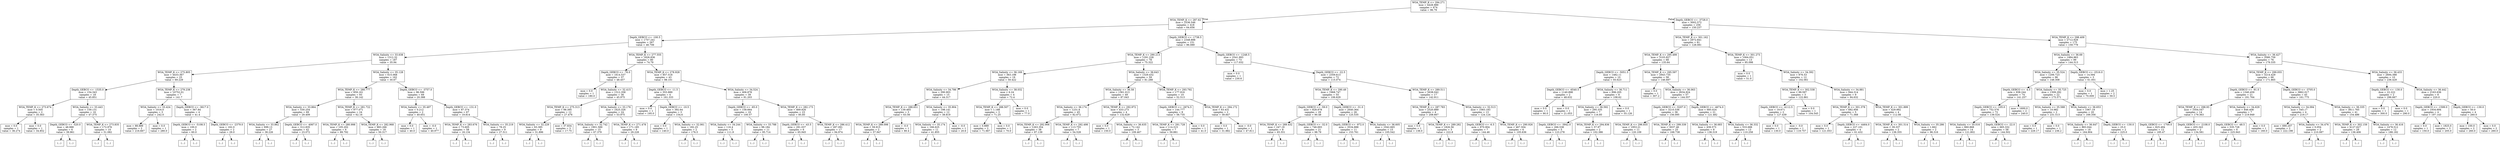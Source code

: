 digraph Tree {
node [shape=box] ;
0 [label="WOA_TEMP_K <= 294.271\nmse = 4428.989\nsamples = 674\nvalue = 96.79"] ;
1 [label="WOA_TEMP_K <= 287.62\nmse = 2536.546\nsamples = 418\nvalue = 64.656"] ;
0 -> 1 [labeldistance=2.5, labelangle=45, headlabel="True"] ;
2 [label="Depth_GEBCO <= -100.5\nmse = 1757.241\nsamples = 267\nvalue = 46.706"] ;
1 -> 2 ;
3 [label="WOA_Salinity <= 33.638\nmse = 1312.32\nsamples = 187\nvalue = 35.94"] ;
2 -> 3 ;
4 [label="WOA_TEMP_K <= 275.805\nmse = 4433.367\nsamples = 25\nvalue = 69.229"] ;
3 -> 4 ;
5 [label="Depth_GEBCO <= -1535.0\nmse = 154.343\nsamples = 18\nvalue = 45.851"] ;
4 -> 5 ;
6 [label="WOA_TEMP_K <= 273.674\nmse = 0.505\nsamples = 2\nvalue = 35.563"] ;
5 -> 6 ;
7 [label="mse = 0.0\nsamples = 1\nvalue = 36.274"] ;
6 -> 7 ;
8 [label="mse = 0.0\nsamples = 1\nvalue = 34.852"] ;
6 -> 8 ;
9 [label="WOA_Salinity <= 33.443\nmse = 159.131\nsamples = 16\nvalue = 47.375"] ;
5 -> 9 ;
10 [label="Depth_GEBCO <= -520.0\nmse = 48.988\nsamples = 6\nvalue = 39.961"] ;
9 -> 10 ;
11 [label="(...)"] ;
10 -> 11 ;
14 [label="(...)"] ;
10 -> 14 ;
17 [label="WOA_TEMP_K <= 273.835\nmse = 172.976\nsamples = 10\nvalue = 51.082"] ;
9 -> 17 ;
18 [label="(...)"] ;
17 -> 18 ;
25 [label="(...)"] ;
17 -> 25 ;
28 [label="WOA_TEMP_K <= 279.238\nmse = 10752.01\nsamples = 7\nvalue = 141.7"] ;
4 -> 28 ;
29 [label="WOA_Salinity <= 33.424\nmse = 1016.0\nsamples = 3\nvalue = 242.0"] ;
28 -> 29 ;
30 [label="mse = 88.889\nsamples = 2\nvalue = 216.667"] ;
29 -> 30 ;
31 [label="mse = 0.0\nsamples = 1\nvalue = 280.0"] ;
29 -> 31 ;
32 [label="Depth_GEBCO <= -3617.0\nmse = 367.84\nsamples = 4\nvalue = 41.4"] ;
28 -> 32 ;
33 [label="Depth_GEBCO <= -5108.5\nmse = 100.0\nsamples = 2\nvalue = 60.0"] ;
32 -> 33 ;
34 [label="(...)"] ;
33 -> 34 ;
35 [label="(...)"] ;
33 -> 35 ;
36 [label="Depth_GEBCO <= -2379.0\nmse = 162.0\nsamples = 2\nvalue = 29.0"] ;
32 -> 36 ;
37 [label="(...)"] ;
36 -> 37 ;
38 [label="(...)"] ;
36 -> 38 ;
39 [label="WOA_Salinity <= 35.128\nmse = 615.068\nsamples = 162\nvalue = 30.67"] ;
3 -> 39 ;
40 [label="WOA_TEMP_K <= 280.777\nmse = 859.161\nsamples = 93\nvalue = 38.142"] ;
39 -> 40 ;
41 [label="WOA_Salinity <= 33.864\nmse = 530.254\nsamples = 69\nvalue = 29.409"] ;
40 -> 41 ;
42 [label="WOA_Salinity <= 33.862\nmse = 699.13\nsamples = 27\nvalue = 38.226"] ;
41 -> 42 ;
43 [label="(...)"] ;
42 -> 43 ;
94 [label="(...)"] ;
42 -> 94 ;
95 [label="Depth_GEBCO <= -4067.0\nmse = 312.835\nsamples = 42\nvalue = 23.072"] ;
41 -> 95 ;
96 [label="(...)"] ;
95 -> 96 ;
117 [label="(...)"] ;
95 -> 117 ;
174 [label="WOA_TEMP_K <= 281.722\nmse = 977.071\nsamples = 24\nvalue = 62.16"] ;
40 -> 174 ;
175 [label="WOA_TEMP_K <= 280.998\nmse = 105.202\nsamples = 6\nvalue = 89.792"] ;
174 -> 175 ;
176 [label="(...)"] ;
175 -> 176 ;
179 [label="(...)"] ;
175 -> 179 ;
186 [label="WOA_TEMP_K <= 282.968\nmse = 883.266\nsamples = 18\nvalue = 50.317"] ;
174 -> 186 ;
187 [label="(...)"] ;
186 -> 187 ;
192 [label="(...)"] ;
186 -> 192 ;
219 [label="Depth_GEBCO <= -3757.0\nmse = 96.596\nsamples = 69\nvalue = 20.388"] ;
39 -> 219 ;
220 [label="WOA_Salinity <= 35.497\nmse = 0.212\nsamples = 2\nvalue = 40.651"] ;
219 -> 220 ;
221 [label="mse = 0.0\nsamples = 1\nvalue = 40.0"] ;
220 -> 221 ;
222 [label="mse = -0.0\nsamples = 1\nvalue = 40.977"] ;
220 -> 222 ;
223 [label="Depth_GEBCO <= -131.0\nmse = 87.374\nsamples = 67\nvalue = 19.814"] ;
219 -> 223 ;
224 [label="WOA_TEMP_K <= 283.676\nmse = 73.605\nsamples = 58\nvalue = 18.134"] ;
223 -> 224 ;
225 [label="(...)"] ;
224 -> 225 ;
264 [label="(...)"] ;
224 -> 264 ;
287 [label="WOA_Salinity <= 35.219\nmse = 78.25\nsamples = 9\nvalue = 27.511"] ;
223 -> 287 ;
288 [label="(...)"] ;
287 -> 288 ;
289 [label="(...)"] ;
287 -> 289 ;
298 [label="WOA_TEMP_K <= 277.555\nmse = 1826.836\nsamples = 80\nvalue = 74.79"] ;
2 -> 298 ;
299 [label="Depth_GEBCO <= -76.0\nmse = 1614.537\nsamples = 37\nvalue = 48.457"] ;
298 -> 299 ;
300 [label="mse = 0.0\nsamples = 1\nvalue = 180.0"] ;
299 -> 300 ;
301 [label="WOA_Salinity <= 32.415\nmse = 1312.358\nsamples = 36\nvalue = 45.975"] ;
299 -> 301 ;
302 [label="WOA_TEMP_K <= 275.313\nmse = 98.395\nsamples = 12\nvalue = 27.476"] ;
301 -> 302 ;
303 [label="WOA_Salinity <= 32.229\nmse = 63.385\nsamples = 9\nvalue = 31.896"] ;
302 -> 303 ;
304 [label="(...)"] ;
303 -> 304 ;
305 [label="(...)"] ;
303 -> 305 ;
306 [label="mse = 37.834\nsamples = 3\nvalue = 17.75"] ;
302 -> 306 ;
307 [label="WOA_Salinity <= 33.176\nmse = 1625.326\nsamples = 24\nvalue = 53.975"] ;
301 -> 307 ;
308 [label="WOA_Salinity <= 32.742\nmse = 1901.589\nsamples = 15\nvalue = 67.379"] ;
307 -> 308 ;
309 [label="(...)"] ;
308 -> 309 ;
310 [label="(...)"] ;
308 -> 310 ;
313 [label="WOA_TEMP_K <= 271.478\nmse = 171.185\nsamples = 9\nvalue = 29.228"] ;
307 -> 313 ;
314 [label="(...)"] ;
313 -> 314 ;
315 [label="(...)"] ;
313 -> 315 ;
328 [label="WOA_TEMP_K <= 278.928\nmse = 857.518\nsamples = 43\nvalue = 98.101"] ;
298 -> 328 ;
329 [label="Depth_GEBCO <= -11.5\nmse = 553.889\nsamples = 4\nvalue = 161.333"] ;
328 -> 329 ;
330 [label="mse = 0.0\nsamples = 1\nvalue = 195.0"] ;
329 -> 330 ;
331 [label="Depth_GEBCO <= -10.5\nmse = 392.64\nsamples = 3\nvalue = 154.6"] ;
329 -> 331 ;
332 [label="mse = 0.0\nsamples = 1\nvalue = 140.0"] ;
331 -> 332 ;
333 [label="WOA_Salinity <= 32.061\nmse = 182.25\nsamples = 2\nvalue = 176.5"] ;
331 -> 333 ;
334 [label="(...)"] ;
333 -> 334 ;
335 [label="(...)"] ;
333 -> 335 ;
336 [label="WOA_Salinity <= 34.524\nmse = 406.878\nsamples = 39\nvalue = 91.203"] ;
328 -> 336 ;
337 [label="Depth_GEBCO <= -65.0\nmse = 158.664\nsamples = 16\nvalue = 100.57"] ;
336 -> 337 ;
338 [label="WOA_Salinity <= 34.244\nmse = 116.4\nsamples = 5\nvalue = 111.9"] ;
337 -> 338 ;
339 [label="(...)"] ;
338 -> 339 ;
342 [label="(...)"] ;
338 -> 342 ;
347 [label="WOA_Salinity <= 33.788\nmse = 98.184\nsamples = 11\nvalue = 95.714"] ;
337 -> 347 ;
348 [label="(...)"] ;
347 -> 348 ;
351 [label="(...)"] ;
347 -> 351 ;
368 [label="WOA_TEMP_K <= 282.173\nmse = 469.926\nsamples = 23\nvalue = 85.85"] ;
336 -> 368 ;
369 [label="Depth_GEBCO <= -43.5\nmse = 291.037\nsamples = 6\nvalue = 65.945"] ;
368 -> 369 ;
370 [label="(...)"] ;
369 -> 370 ;
379 [label="(...)"] ;
369 -> 379 ;
380 [label="WOA_TEMP_K <= 286.412\nmse = 287.091\nsamples = 17\nvalue = 94.974"] ;
368 -> 380 ;
381 [label="(...)"] ;
380 -> 381 ;
392 [label="(...)"] ;
380 -> 392 ;
395 [label="Depth_GEBCO <= -1738.5\nmse = 2348.898\nsamples = 151\nvalue = 96.089"] ;
1 -> 395 ;
396 [label="WOA_TEMP_K <= 290.213\nmse = 1291.228\nsamples = 78\nvalue = 75.322"] ;
395 -> 396 ;
397 [label="WOA_Salinity <= 36.169\nmse = 363.198\nsamples = 19\nvalue = 50.422"] ;
396 -> 397 ;
398 [label="WOA_Salinity <= 34.786\nmse = 290.903\nsamples = 15\nvalue = 44.317"] ;
397 -> 398 ;
399 [label="WOA_TEMP_K <= 288.651\nmse = 139.465\nsamples = 3\nvalue = 63.56"] ;
398 -> 399 ;
400 [label="WOA_TEMP_K <= 288.098\nmse = 59.915\nsamples = 2\nvalue = 57.947"] ;
399 -> 400 ;
401 [label="(...)"] ;
400 -> 401 ;
402 [label="(...)"] ;
400 -> 402 ;
403 [label="mse = -0.0\nsamples = 1\nvalue = 80.4"] ;
399 -> 403 ;
404 [label="WOA_Salinity <= 35.904\nmse = 198.141\nsamples = 12\nvalue = 38.819"] ;
398 -> 404 ;
405 [label="WOA_Salinity <= 35.174\nmse = 166.625\nsamples = 11\nvalue = 41.855"] ;
404 -> 405 ;
406 [label="(...)"] ;
405 -> 406 ;
407 [label="(...)"] ;
405 -> 407 ;
426 [label="mse = -0.0\nsamples = 1\nvalue = 20.6"] ;
404 -> 426 ;
427 [label="WOA_Salinity <= 38.032\nmse = 6.24\nsamples = 4\nvalue = 72.4"] ;
397 -> 427 ;
428 [label="WOA_TEMP_K <= 288.507\nmse = 1.188\nsamples = 3\nvalue = 71.25"] ;
427 -> 428 ;
429 [label="mse = 0.889\nsamples = 2\nvalue = 71.667"] ;
428 -> 429 ;
430 [label="mse = 0.0\nsamples = 1\nvalue = 70.0"] ;
428 -> 430 ;
431 [label="mse = 0.0\nsamples = 1\nvalue = 77.0"] ;
427 -> 431 ;
432 [label="WOA_Salinity <= 36.643\nmse = 1329.432\nsamples = 59\nvalue = 81.288"] ;
396 -> 432 ;
433 [label="WOA_Salinity <= 36.58\nmse = 1361.013\nsamples = 49\nvalue = 87.043"] ;
432 -> 433 ;
434 [label="WOA_Salinity <= 36.174\nmse = 1231.6\nsamples = 45\nvalue = 82.672"] ;
433 -> 434 ;
435 [label="WOA_TEMP_K <= 292.906\nmse = 1263.354\nsamples = 38\nvalue = 87.139"] ;
434 -> 435 ;
436 [label="(...)"] ;
435 -> 436 ;
475 [label="(...)"] ;
435 -> 475 ;
498 [label="WOA_TEMP_K <= 292.498\nmse = 113.755\nsamples = 7\nvalue = 54.528"] ;
434 -> 498 ;
499 [label="(...)"] ;
498 -> 499 ;
504 [label="(...)"] ;
498 -> 504 ;
511 [label="WOA_TEMP_K <= 292.972\nmse = 433.273\nsamples = 4\nvalue = 132.629"] ;
433 -> 511 ;
512 [label="mse = 0.0\nsamples = 1\nvalue = 150.0"] ;
511 -> 512 ;
513 [label="WOA_Salinity <= 36.635\nmse = 72.142\nsamples = 3\nvalue = 109.467"] ;
511 -> 513 ;
514 [label="(...)"] ;
513 -> 514 ;
515 [label="(...)"] ;
513 -> 515 ;
516 [label="WOA_TEMP_K <= 293.792\nmse = 177.916\nsamples = 10\nvalue = 52.513"] ;
432 -> 516 ;
517 [label="Depth_GEBCO <= -2674.5\nmse = 144.777\nsamples = 8\nvalue = 56.735"] ;
516 -> 517 ;
518 [label="WOA_TEMP_K <= 291.728\nmse = 114.315\nsamples = 7\nvalue = 59.881"] ;
517 -> 518 ;
519 [label="(...)"] ;
518 -> 519 ;
520 [label="(...)"] ;
518 -> 520 ;
527 [label="mse = 0.0\nsamples = 1\nvalue = 41.0"] ;
517 -> 527 ;
528 [label="WOA_TEMP_K <= 294.172\nmse = 63.431\nsamples = 2\nvalue = 39.847"] ;
516 -> 528 ;
529 [label="mse = 0.0\nsamples = 1\nvalue = 31.882"] ;
528 -> 529 ;
530 [label="mse = -0.0\nsamples = 1\nvalue = 47.811"] ;
528 -> 530 ;
531 [label="Depth_GEBCO <= -1248.5\nmse = 2541.993\nsamples = 73\nvalue = 117.032"] ;
395 -> 531 ;
532 [label="mse = 0.0\nsamples = 1\nvalue = 230.6"] ;
531 -> 532 ;
533 [label="Depth_GEBCO <= -22.5\nmse = 2359.613\nsamples = 72\nvalue = 115.074"] ;
531 -> 533 ;
534 [label="WOA_TEMP_K <= 290.49\nmse = 1968.747\nsamples = 55\nvalue = 106.629"] ;
533 -> 534 ;
535 [label="Depth_GEBCO <= -59.0\nmse = 828.978\nsamples = 29\nvalue = 90.48"] ;
534 -> 535 ;
536 [label="WOA_TEMP_K <= 289.432\nmse = 247.19\nsamples = 8\nvalue = 65.551"] ;
535 -> 536 ;
537 [label="(...)"] ;
536 -> 537 ;
540 [label="(...)"] ;
536 -> 540 ;
549 [label="Depth_GEBCO <= -32.0\nmse = 746.693\nsamples = 21\nvalue = 98.79"] ;
535 -> 549 ;
550 [label="(...)"] ;
549 -> 550 ;
571 [label="(...)"] ;
549 -> 571 ;
586 [label="Depth_GEBCO <= -31.0\nmse = 2640.364\nsamples = 26\nvalue = 125.535"] ;
534 -> 586 ;
587 [label="Depth_GEBCO <= -972.0\nmse = 3534.888\nsamples = 11\nvalue = 153.761"] ;
586 -> 587 ;
588 [label="(...)"] ;
587 -> 588 ;
589 [label="(...)"] ;
587 -> 589 ;
606 [label="WOA_Salinity <= 36.605\nmse = 1042.665\nsamples = 15\nvalue = 105.542"] ;
586 -> 606 ;
607 [label="(...)"] ;
606 -> 607 ;
616 [label="(...)"] ;
606 -> 616 ;
621 [label="WOA_TEMP_K <= 289.511\nmse = 2638.042\nsamples = 17\nvalue = 142.911"] ;
533 -> 621 ;
622 [label="WOA_TEMP_K <= 287.783\nmse = 2520.889\nsamples = 4\nvalue = 208.667"] ;
621 -> 622 ;
623 [label="mse = 0.0\nsamples = 1\nvalue = 138.0"] ;
622 -> 623 ;
624 [label="WOA_TEMP_K <= 289.282\nmse = 1826.56\nsamples = 3\nvalue = 222.8"] ;
622 -> 624 ;
625 [label="(...)"] ;
624 -> 625 ;
628 [label="(...)"] ;
624 -> 628 ;
629 [label="WOA_Salinity <= 32.513\nmse = 1083.183\nsamples = 13\nvalue = 124.124"] ;
621 -> 629 ;
630 [label="Depth_GEBCO <= -6.5\nmse = 970.904\nsamples = 7\nvalue = 144.46"] ;
629 -> 630 ;
631 [label="(...)"] ;
630 -> 631 ;
640 [label="(...)"] ;
630 -> 640 ;
643 [label="WOA_TEMP_K <= 290.926\nmse = 467.504\nsamples = 6\nvalue = 105.636"] ;
629 -> 643 ;
644 [label="(...)"] ;
643 -> 644 ;
647 [label="(...)"] ;
643 -> 647 ;
654 [label="Depth_GEBCO <= -3728.0\nmse = 3002.572\nsamples = 256\nvalue = 150.237"] ;
0 -> 654 [labeldistance=2.5, labelangle=-45, headlabel="False"] ;
655 [label="WOA_TEMP_K <= 301.162\nmse = 2972.841\nsamples = 81\nvalue = 128.081"] ;
654 -> 655 ;
656 [label="WOA_TEMP_K <= 295.499\nmse = 3103.827\nsamples = 68\nvalue = 135.64"] ;
655 -> 656 ;
657 [label="Depth_GEBCO <= -5051.5\nmse = 1482.11\nsamples = 10\nvalue = 93.623"] ;
656 -> 657 ;
658 [label="Depth_GEBCO <= -6540.5\nmse = 1140.898\nsamples = 2\nvalue = 48.632"] ;
657 -> 658 ;
659 [label="mse = 0.0\nsamples = 1\nvalue = 90.0"] ;
658 -> 659 ;
660 [label="mse = 0.0\nsamples = 1\nvalue = 21.053"] ;
658 -> 660 ;
661 [label="WOA_Salinity <= 36.711\nmse = 696.205\nsamples = 8\nvalue = 108.62"] ;
657 -> 661 ;
662 [label="WOA_Salinity <= 36.592\nmse = 295.335\nsamples = 7\nvalue = 116.85"] ;
661 -> 662 ;
663 [label="Depth_GEBCO <= -3942.0\nmse = 266.538\nsamples = 5\nvalue = 123.278"] ;
662 -> 663 ;
664 [label="(...)"] ;
663 -> 664 ;
669 [label="(...)"] ;
663 -> 669 ;
672 [label="WOA_TEMP_K <= 294.836\nmse = 57.97\nsamples = 2\nvalue = 102.386"] ;
662 -> 672 ;
673 [label="(...)"] ;
672 -> 673 ;
674 [label="(...)"] ;
672 -> 674 ;
675 [label="mse = 0.0\nsamples = 1\nvalue = 55.126"] ;
661 -> 675 ;
676 [label="WOA_TEMP_K <= 295.597\nmse = 2943.735\nsamples = 58\nvalue = 146.697"] ;
656 -> 676 ;
677 [label="mse = 0.0\nsamples = 1\nvalue = 307.2"] ;
676 -> 677 ;
678 [label="WOA_Salinity <= 36.063\nmse = 2634.924\nsamples = 57\nvalue = 144.557"] ;
676 -> 678 ;
679 [label="Depth_GEBCO <= -5207.0\nmse = 3210.536\nsamples = 36\nvalue = 156.095"] ;
678 -> 679 ;
680 [label="WOA_TEMP_K <= 296.835\nmse = 1953.21\nsamples = 11\nvalue = 120.109"] ;
679 -> 680 ;
681 [label="(...)"] ;
680 -> 681 ;
684 [label="(...)"] ;
680 -> 684 ;
701 [label="WOA_TEMP_K <= 299.339\nmse = 3037.46\nsamples = 25\nvalue = 168.738"] ;
679 -> 701 ;
702 [label="(...)"] ;
701 -> 702 ;
733 [label="(...)"] ;
701 -> 733 ;
746 [label="Depth_GEBCO <= -4674.0\nmse = 685.024\nsamples = 21\nvalue = 121.482"] ;
678 -> 746 ;
747 [label="WOA_Salinity <= 36.683\nmse = 439.573\nsamples = 8\nvalue = 138.319"] ;
746 -> 747 ;
748 [label="(...)"] ;
747 -> 748 ;
755 [label="(...)"] ;
747 -> 755 ;
762 [label="WOA_Salinity <= 36.332\nmse = 533.688\nsamples = 13\nvalue = 110.258"] ;
746 -> 762 ;
763 [label="(...)"] ;
762 -> 763 ;
766 [label="(...)"] ;
762 -> 766 ;
785 [label="WOA_TEMP_K <= 301.273\nmse = 1064.051\nsamples = 13\nvalue = 95.098"] ;
655 -> 785 ;
786 [label="mse = 0.0\nsamples = 1\nvalue = 51.0"] ;
785 -> 786 ;
787 [label="WOA_Salinity <= 34.392\nmse = 876.53\nsamples = 12\nvalue = 102.061"] ;
785 -> 787 ;
788 [label="WOA_TEMP_K <= 302.538\nmse = 99.597\nsamples = 3\nvalue = 122.861"] ;
787 -> 788 ;
789 [label="Depth_GEBCO <= -4112.5\nmse = 19.671\nsamples = 2\nvalue = 127.439"] ;
788 -> 789 ;
790 [label="mse = 0.0\nsamples = 1\nvalue = 130.0"] ;
789 -> 790 ;
791 [label="mse = -0.0\nsamples = 1\nvalue = 119.757"] ;
789 -> 791 ;
792 [label="mse = 0.0\nsamples = 1\nvalue = 104.545"] ;
788 -> 792 ;
793 [label="WOA_Salinity <= 34.881\nmse = 944.314\nsamples = 9\nvalue = 94.632"] ;
787 -> 793 ;
794 [label="WOA_TEMP_K <= 301.378\nmse = 682.956\nsamples = 5\nvalue = 71.368"] ;
793 -> 794 ;
795 [label="mse = 0.0\nsamples = 1\nvalue = 121.053"] ;
794 -> 795 ;
796 [label="Depth_GEBCO <= -4464.0\nmse = 227.101\nsamples = 4\nvalue = 61.432"] ;
794 -> 796 ;
797 [label="(...)"] ;
796 -> 797 ;
800 [label="(...)"] ;
796 -> 800 ;
803 [label="WOA_TEMP_K <= 301.899\nmse = 429.992\nsamples = 4\nvalue = 112.08"] ;
793 -> 803 ;
804 [label="WOA_TEMP_K <= 301.514\nmse = 39.337\nsamples = 2\nvalue = 138.355"] ;
803 -> 804 ;
805 [label="(...)"] ;
804 -> 805 ;
806 [label="(...)"] ;
804 -> 806 ;
807 [label="WOA_Salinity <= 35.286\nmse = 1.662\nsamples = 2\nvalue = 96.316"] ;
803 -> 807 ;
808 [label="(...)"] ;
807 -> 808 ;
809 [label="(...)"] ;
807 -> 809 ;
810 [label="WOA_TEMP_K <= 298.409\nmse = 2712.929\nsamples = 175\nvalue = 159.779"] ;
654 -> 810 ;
811 [label="WOA_Salinity <= 36.69\nmse = 1484.963\nsamples = 99\nvalue = 144.313"] ;
810 -> 811 ;
812 [label="WOA_Salinity <= 35.524\nmse = 1206.723\nsamples = 96\nvalue = 148.308"] ;
811 -> 812 ;
813 [label="Depth_GEBCO <= -4.5\nmse = 938.244\nsamples = 74\nvalue = 141.257"] ;
812 -> 813 ;
814 [label="Depth_GEBCO <= -105.0\nmse = 752.576\nsamples = 72\nvalue = 139.524"] ;
813 -> 814 ;
815 [label="WOA_Salinity <= 35.016\nmse = 660.868\nsamples = 14\nvalue = 121.802"] ;
814 -> 815 ;
816 [label="(...)"] ;
815 -> 816 ;
829 [label="(...)"] ;
815 -> 829 ;
838 [label="Depth_GEBCO <= -22.0\nmse = 665.332\nsamples = 58\nvalue = 144.502"] ;
814 -> 838 ;
839 [label="(...)"] ;
838 -> 839 ;
900 [label="(...)"] ;
838 -> 900 ;
913 [label="mse = 1600.0\nsamples = 2\nvalue = 240.0"] ;
813 -> 913 ;
914 [label="WOA_Salinity <= 35.725\nmse = 1309.292\nsamples = 22\nvalue = 175.571"] ;
812 -> 914 ;
915 [label="WOA_Salinity <= 35.588\nmse = 10.982\nsamples = 2\nvalue = 231.513"] ;
914 -> 915 ;
916 [label="mse = 0.0\nsamples = 1\nvalue = 229.17"] ;
915 -> 916 ;
917 [label="mse = 0.0\nsamples = 1\nvalue = 236.2"] ;
915 -> 917 ;
918 [label="WOA_Salinity <= 36.653\nmse = 1067.19\nsamples = 20\nvalue = 169.356"] ;
914 -> 918 ;
919 [label="WOA_Salinity <= 36.647\nmse = 883.044\nsamples = 18\nvalue = 164.904"] ;
918 -> 919 ;
920 [label="(...)"] ;
919 -> 920 ;
945 [label="(...)"] ;
919 -> 945 ;
946 [label="Depth_GEBCO <= -130.0\nmse = 25.0\nsamples = 2\nvalue = 225.0"] ;
918 -> 946 ;
947 [label="(...)"] ;
946 -> 947 ;
948 [label="(...)"] ;
946 -> 948 ;
949 [label="Depth_GEBCO <= -2516.0\nmse = 14.594\nsamples = 3\nvalue = 61.001"] ;
811 -> 949 ;
950 [label="mse = 0.0\nsamples = 1\nvalue = 70.009"] ;
949 -> 950 ;
951 [label="mse = 1.25\nsamples = 2\nvalue = 59.5"] ;
949 -> 951 ;
952 [label="WOA_Salinity <= 36.427\nmse = 3580.759\nsamples = 76\nvalue = 179.335"] ;
810 -> 952 ;
953 [label="WOA_TEMP_K <= 299.055\nmse = 3214.429\nsamples = 66\nvalue = 171.865"] ;
952 -> 953 ;
954 [label="Depth_GEBCO <= -91.0\nmse = 1340.459\nsamples = 21\nvalue = 191.764"] ;
953 -> 954 ;
955 [label="WOA_TEMP_K <= 298.93\nmse = 1054.547\nsamples = 14\nvalue = 179.363"] ;
954 -> 955 ;
956 [label="Depth_GEBCO <= -1700.0\nmse = 825.494\nsamples = 12\nvalue = 185.47"] ;
955 -> 956 ;
957 [label="(...)"] ;
956 -> 957 ;
966 [label="(...)"] ;
956 -> 966 ;
969 [label="Depth_GEBCO <= -2108.0\nmse = 455.343\nsamples = 2\nvalue = 134.581"] ;
955 -> 969 ;
970 [label="(...)"] ;
969 -> 970 ;
971 [label="(...)"] ;
969 -> 971 ;
972 [label="WOA_Salinity <= 34.629\nmse = 846.408\nsamples = 7\nvalue = 219.949"] ;
954 -> 972 ;
973 [label="Depth_GEBCO <= -48.5\nmse = 535.728\nsamples = 6\nvalue = 225.943"] ;
972 -> 973 ;
974 [label="(...)"] ;
973 -> 974 ;
975 [label="(...)"] ;
973 -> 975 ;
980 [label="mse = 0.0\nsamples = 1\nvalue = 160.0"] ;
972 -> 980 ;
981 [label="Depth_GEBCO <= -3705.0\nmse = 3862.017\nsamples = 45\nvalue = 161.775"] ;
953 -> 981 ;
982 [label="WOA_Salinity <= 34.094\nmse = 545.17\nsamples = 4\nvalue = 219.17"] ;
981 -> 982 ;
983 [label="mse = 690.207\nsamples = 2\nvalue = 222.198"] ;
982 -> 983 ;
984 [label="WOA_Salinity <= 34.476\nmse = 0.054\nsamples = 2\nvalue = 210.087"] ;
982 -> 984 ;
985 [label="(...)"] ;
984 -> 985 ;
986 [label="(...)"] ;
984 -> 986 ;
987 [label="WOA_Salinity <= 36.335\nmse = 3811.765\nsamples = 41\nvalue = 154.486"] ;
981 -> 987 ;
988 [label="WOA_TEMP_K <= 302.159\nmse = 4127.627\nsamples = 29\nvalue = 136.406"] ;
987 -> 988 ;
989 [label="(...)"] ;
988 -> 989 ;
1032 [label="(...)"] ;
988 -> 1032 ;
1039 [label="WOA_Salinity <= 36.416\nmse = 1478.512\nsamples = 12\nvalue = 188.182"] ;
987 -> 1039 ;
1040 [label="(...)"] ;
1039 -> 1040 ;
1045 [label="(...)"] ;
1039 -> 1045 ;
1048 [label="WOA_Salinity <= 36.433\nmse = 2694.388\nsamples = 10\nvalue = 236.429"] ;
952 -> 1048 ;
1049 [label="Depth_GEBCO <= -130.0\nmse = 22.222\nsamples = 2\nvalue = 296.667"] ;
1048 -> 1049 ;
1050 [label="mse = 0.0\nsamples = 1\nvalue = 300.0"] ;
1049 -> 1050 ;
1051 [label="mse = 0.0\nsamples = 1\nvalue = 290.0"] ;
1049 -> 1051 ;
1052 [label="WOA_Salinity <= 36.442\nmse = 2163.636\nsamples = 8\nvalue = 220.0"] ;
1048 -> 1052 ;
1053 [label="Depth_GEBCO <= -1599.0\nmse = 1934.694\nsamples = 4\nvalue = 197.143"] ;
1052 -> 1053 ;
1054 [label="mse = 0.0\nsamples = 1\nvalue = 150.0"] ;
1053 -> 1054 ;
1055 [label="mse = 1825.0\nsamples = 3\nvalue = 205.0"] ;
1053 -> 1055 ;
1056 [label="Depth_GEBCO <= -130.0\nmse = 50.0\nsamples = 4\nvalue = 260.0"] ;
1052 -> 1056 ;
1057 [label="mse = 100.0\nsamples = 2\nvalue = 260.0"] ;
1056 -> 1057 ;
1058 [label="mse = 0.0\nsamples = 2\nvalue = 260.0"] ;
1056 -> 1058 ;
}